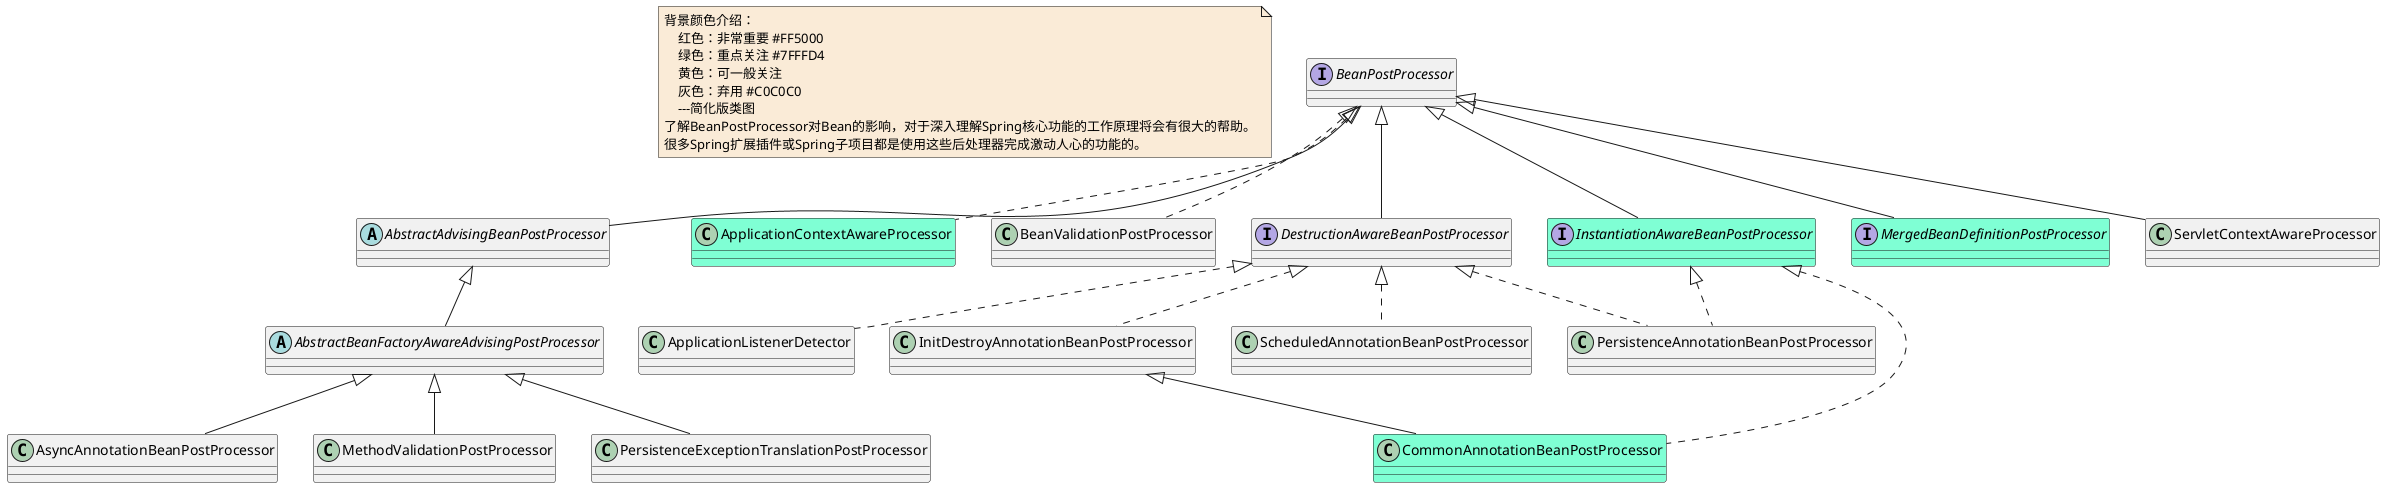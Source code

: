 @startuml

note  as N1 #FAEBD7
    背景颜色介绍：
        红色：非常重要 #FF5000
        绿色：重点关注 #7FFFD4
        黄色：可一般关注
        灰色：弃用 #C0C0C0
        ---简化版类图
    了解BeanPostProcessor对Bean的影响，对于深入理解Spring核心功能的工作原理将会有很大的帮助。
    很多Spring扩展插件或Spring子项目都是使用这些后处理器完成激动人心的功能的。
end note

interface BeanPostProcessor
abstract class AbstractAdvisingBeanPostProcessor
abstract class AbstractBeanFactoryAwareAdvisingPostProcessor
class ApplicationContextAwareProcessor #7FFFD4
class ApplicationListenerDetector
class AsyncAnnotationBeanPostProcessor
class BeanValidationPostProcessor
class CommonAnnotationBeanPostProcessor #7FFFD4
interface DestructionAwareBeanPostProcessor
class InitDestroyAnnotationBeanPostProcessor
interface InstantiationAwareBeanPostProcessor  #7FFFD4
interface MergedBeanDefinitionPostProcessor #7FFFD4
class MethodValidationPostProcessor
class PersistenceAnnotationBeanPostProcessor
class PersistenceExceptionTranslationPostProcessor
class ScheduledAnnotationBeanPostProcessor
class ServletContextAwareProcessor



AbstractAdvisingBeanPostProcessor <|-- AbstractBeanFactoryAwareAdvisingPostProcessor

AbstractBeanFactoryAwareAdvisingPostProcessor <|-- AsyncAnnotationBeanPostProcessor
AbstractBeanFactoryAwareAdvisingPostProcessor <|-- MethodValidationPostProcessor
AbstractBeanFactoryAwareAdvisingPostProcessor <|-- PersistenceExceptionTranslationPostProcessor



BeanPostProcessor <|-- AbstractAdvisingBeanPostProcessor
BeanPostProcessor <|.. ApplicationContextAwareProcessor
BeanPostProcessor <|.. BeanValidationPostProcessor
BeanPostProcessor <|-- DestructionAwareBeanPostProcessor
BeanPostProcessor <|-- InstantiationAwareBeanPostProcessor
BeanPostProcessor <|-- MergedBeanDefinitionPostProcessor
BeanPostProcessor <|-- ServletContextAwareProcessor



DestructionAwareBeanPostProcessor <|.. ApplicationListenerDetector
DestructionAwareBeanPostProcessor <|.. InitDestroyAnnotationBeanPostProcessor
DestructionAwareBeanPostProcessor <|.. PersistenceAnnotationBeanPostProcessor
DestructionAwareBeanPostProcessor <|.. ScheduledAnnotationBeanPostProcessor

InitDestroyAnnotationBeanPostProcessor <|-- CommonAnnotationBeanPostProcessor

InstantiationAwareBeanPostProcessor <|.. CommonAnnotationBeanPostProcessor
InstantiationAwareBeanPostProcessor <|.. PersistenceAnnotationBeanPostProcessor


@enduml